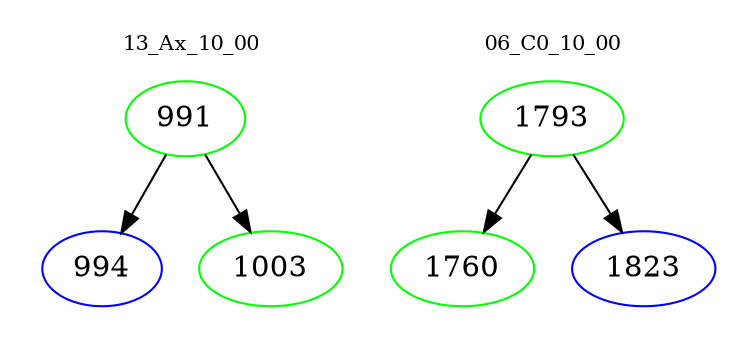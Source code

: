 digraph{
subgraph cluster_0 {
color = white
label = "13_Ax_10_00";
fontsize=10;
T0_991 [label="991", color="green"]
T0_991 -> T0_994 [color="black"]
T0_994 [label="994", color="blue"]
T0_991 -> T0_1003 [color="black"]
T0_1003 [label="1003", color="green"]
}
subgraph cluster_1 {
color = white
label = "06_C0_10_00";
fontsize=10;
T1_1793 [label="1793", color="green"]
T1_1793 -> T1_1760 [color="black"]
T1_1760 [label="1760", color="green"]
T1_1793 -> T1_1823 [color="black"]
T1_1823 [label="1823", color="blue"]
}
}
